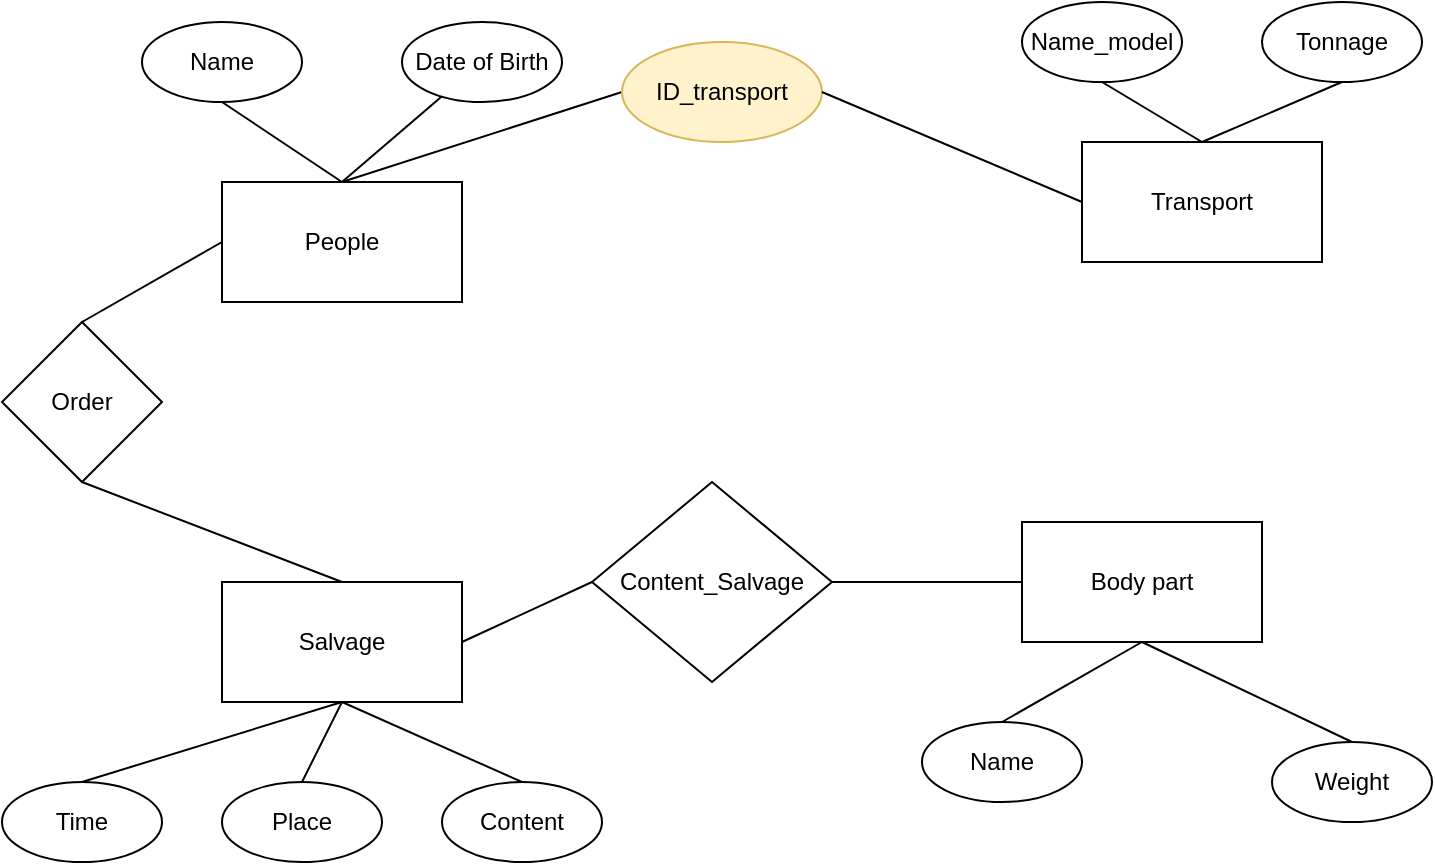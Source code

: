 <mxfile version="20.4.0" type="github">
  <diagram id="_ZWaxzBOlsLwsD3KHRWm" name="Page-1">
    <mxGraphModel dx="1422" dy="798" grid="1" gridSize="10" guides="1" tooltips="1" connect="1" arrows="1" fold="1" page="1" pageScale="1" pageWidth="850" pageHeight="1100" math="0" shadow="0">
      <root>
        <mxCell id="0" />
        <mxCell id="1" parent="0" />
        <mxCell id="pfXwxEPZTydBmNVGmDUg-1" value="People" style="rounded=0;whiteSpace=wrap;html=1;" parent="1" vertex="1">
          <mxGeometry x="200" y="180" width="120" height="60" as="geometry" />
        </mxCell>
        <mxCell id="pfXwxEPZTydBmNVGmDUg-2" value="Body part" style="rounded=0;whiteSpace=wrap;html=1;" parent="1" vertex="1">
          <mxGeometry x="600" y="350" width="120" height="60" as="geometry" />
        </mxCell>
        <mxCell id="pfXwxEPZTydBmNVGmDUg-3" value="Salvage" style="rounded=0;whiteSpace=wrap;html=1;" parent="1" vertex="1">
          <mxGeometry x="200" y="380" width="120" height="60" as="geometry" />
        </mxCell>
        <mxCell id="pfXwxEPZTydBmNVGmDUg-4" value="Transport" style="rounded=0;whiteSpace=wrap;html=1;" parent="1" vertex="1">
          <mxGeometry x="630" y="160" width="120" height="60" as="geometry" />
        </mxCell>
        <mxCell id="pfXwxEPZTydBmNVGmDUg-5" value="Name" style="ellipse;whiteSpace=wrap;html=1;" parent="1" vertex="1">
          <mxGeometry x="160" y="100" width="80" height="40" as="geometry" />
        </mxCell>
        <mxCell id="pfXwxEPZTydBmNVGmDUg-6" value="Date of Birth" style="ellipse;whiteSpace=wrap;html=1;" parent="1" vertex="1">
          <mxGeometry x="290" y="100" width="80" height="40" as="geometry" />
        </mxCell>
        <mxCell id="pfXwxEPZTydBmNVGmDUg-7" value="" style="endArrow=none;html=1;rounded=0;exitX=0.5;exitY=1;exitDx=0;exitDy=0;entryX=0.5;entryY=0;entryDx=0;entryDy=0;" parent="1" source="pfXwxEPZTydBmNVGmDUg-5" target="pfXwxEPZTydBmNVGmDUg-1" edge="1">
          <mxGeometry width="50" height="50" relative="1" as="geometry">
            <mxPoint x="400" y="440" as="sourcePoint" />
            <mxPoint x="450" y="390" as="targetPoint" />
          </mxGeometry>
        </mxCell>
        <mxCell id="pfXwxEPZTydBmNVGmDUg-8" value="" style="endArrow=none;html=1;rounded=0;exitX=0.5;exitY=0;exitDx=0;exitDy=0;" parent="1" source="pfXwxEPZTydBmNVGmDUg-1" target="pfXwxEPZTydBmNVGmDUg-6" edge="1">
          <mxGeometry width="50" height="50" relative="1" as="geometry">
            <mxPoint x="400" y="440" as="sourcePoint" />
            <mxPoint x="450" y="390" as="targetPoint" />
          </mxGeometry>
        </mxCell>
        <mxCell id="pfXwxEPZTydBmNVGmDUg-9" value="Name" style="ellipse;whiteSpace=wrap;html=1;" parent="1" vertex="1">
          <mxGeometry x="550" y="450" width="80" height="40" as="geometry" />
        </mxCell>
        <mxCell id="pfXwxEPZTydBmNVGmDUg-10" value="Weight" style="ellipse;whiteSpace=wrap;html=1;" parent="1" vertex="1">
          <mxGeometry x="725" y="460" width="80" height="40" as="geometry" />
        </mxCell>
        <mxCell id="pfXwxEPZTydBmNVGmDUg-11" value="" style="endArrow=none;html=1;rounded=0;exitX=0.5;exitY=0;exitDx=0;exitDy=0;entryX=0.5;entryY=1;entryDx=0;entryDy=0;" parent="1" source="pfXwxEPZTydBmNVGmDUg-9" target="pfXwxEPZTydBmNVGmDUg-2" edge="1">
          <mxGeometry width="50" height="50" relative="1" as="geometry">
            <mxPoint x="425" y="720" as="sourcePoint" />
            <mxPoint x="475" y="670" as="targetPoint" />
          </mxGeometry>
        </mxCell>
        <mxCell id="pfXwxEPZTydBmNVGmDUg-12" value="" style="endArrow=none;html=1;rounded=0;entryX=0.5;entryY=0;entryDx=0;entryDy=0;exitX=0.5;exitY=1;exitDx=0;exitDy=0;" parent="1" source="pfXwxEPZTydBmNVGmDUg-2" target="pfXwxEPZTydBmNVGmDUg-10" edge="1">
          <mxGeometry width="50" height="50" relative="1" as="geometry">
            <mxPoint x="425" y="720" as="sourcePoint" />
            <mxPoint x="475" y="670" as="targetPoint" />
          </mxGeometry>
        </mxCell>
        <mxCell id="pfXwxEPZTydBmNVGmDUg-14" value="Time" style="ellipse;whiteSpace=wrap;html=1;" parent="1" vertex="1">
          <mxGeometry x="90" y="480" width="80" height="40" as="geometry" />
        </mxCell>
        <mxCell id="pfXwxEPZTydBmNVGmDUg-15" value="Place" style="ellipse;whiteSpace=wrap;html=1;" parent="1" vertex="1">
          <mxGeometry x="200" y="480" width="80" height="40" as="geometry" />
        </mxCell>
        <mxCell id="pfXwxEPZTydBmNVGmDUg-16" value="Content" style="ellipse;whiteSpace=wrap;html=1;" parent="1" vertex="1">
          <mxGeometry x="310" y="480" width="80" height="40" as="geometry" />
        </mxCell>
        <mxCell id="pfXwxEPZTydBmNVGmDUg-17" value="" style="endArrow=none;html=1;rounded=0;exitX=0.5;exitY=1;exitDx=0;exitDy=0;entryX=0.5;entryY=0;entryDx=0;entryDy=0;" parent="1" source="pfXwxEPZTydBmNVGmDUg-3" target="pfXwxEPZTydBmNVGmDUg-16" edge="1">
          <mxGeometry width="50" height="50" relative="1" as="geometry">
            <mxPoint x="400" y="440" as="sourcePoint" />
            <mxPoint x="450" y="390" as="targetPoint" />
          </mxGeometry>
        </mxCell>
        <mxCell id="pfXwxEPZTydBmNVGmDUg-19" value="" style="endArrow=none;html=1;rounded=0;exitX=0.5;exitY=1;exitDx=0;exitDy=0;entryX=0.5;entryY=0;entryDx=0;entryDy=0;" parent="1" source="pfXwxEPZTydBmNVGmDUg-3" target="pfXwxEPZTydBmNVGmDUg-15" edge="1">
          <mxGeometry width="50" height="50" relative="1" as="geometry">
            <mxPoint x="270" y="450" as="sourcePoint" />
            <mxPoint x="360" y="490" as="targetPoint" />
          </mxGeometry>
        </mxCell>
        <mxCell id="pfXwxEPZTydBmNVGmDUg-20" value="" style="endArrow=none;html=1;rounded=0;exitX=0.5;exitY=1;exitDx=0;exitDy=0;entryX=0.5;entryY=0;entryDx=0;entryDy=0;" parent="1" source="pfXwxEPZTydBmNVGmDUg-3" target="pfXwxEPZTydBmNVGmDUg-14" edge="1">
          <mxGeometry width="50" height="50" relative="1" as="geometry">
            <mxPoint x="280" y="460" as="sourcePoint" />
            <mxPoint x="370" y="500" as="targetPoint" />
          </mxGeometry>
        </mxCell>
        <mxCell id="pfXwxEPZTydBmNVGmDUg-21" value="Name_model" style="ellipse;whiteSpace=wrap;html=1;" parent="1" vertex="1">
          <mxGeometry x="600" y="90" width="80" height="40" as="geometry" />
        </mxCell>
        <mxCell id="pfXwxEPZTydBmNVGmDUg-22" value="Tonnage" style="ellipse;whiteSpace=wrap;html=1;" parent="1" vertex="1">
          <mxGeometry x="720" y="90" width="80" height="40" as="geometry" />
        </mxCell>
        <mxCell id="pfXwxEPZTydBmNVGmDUg-23" value="" style="endArrow=none;html=1;rounded=0;exitX=0.5;exitY=1;exitDx=0;exitDy=0;entryX=0.5;entryY=0;entryDx=0;entryDy=0;" parent="1" source="pfXwxEPZTydBmNVGmDUg-21" target="pfXwxEPZTydBmNVGmDUg-4" edge="1">
          <mxGeometry width="50" height="50" relative="1" as="geometry">
            <mxPoint x="425" y="580" as="sourcePoint" />
            <mxPoint x="685" y="200" as="targetPoint" />
          </mxGeometry>
        </mxCell>
        <mxCell id="pfXwxEPZTydBmNVGmDUg-24" value="" style="endArrow=none;html=1;rounded=0;entryX=0.5;entryY=1;entryDx=0;entryDy=0;exitX=0.5;exitY=0;exitDx=0;exitDy=0;" parent="1" source="pfXwxEPZTydBmNVGmDUg-4" target="pfXwxEPZTydBmNVGmDUg-22" edge="1">
          <mxGeometry width="50" height="50" relative="1" as="geometry">
            <mxPoint x="675" y="320" as="sourcePoint" />
            <mxPoint x="475" y="530" as="targetPoint" />
          </mxGeometry>
        </mxCell>
        <mxCell id="pfXwxEPZTydBmNVGmDUg-30" value="Order" style="rhombus;whiteSpace=wrap;html=1;" parent="1" vertex="1">
          <mxGeometry x="90" y="250" width="80" height="80" as="geometry" />
        </mxCell>
        <mxCell id="pfXwxEPZTydBmNVGmDUg-31" value="" style="endArrow=none;html=1;rounded=0;exitX=0.5;exitY=1;exitDx=0;exitDy=0;entryX=0.5;entryY=0;entryDx=0;entryDy=0;" parent="1" source="pfXwxEPZTydBmNVGmDUg-30" target="pfXwxEPZTydBmNVGmDUg-3" edge="1">
          <mxGeometry width="50" height="50" relative="1" as="geometry">
            <mxPoint x="400" y="440" as="sourcePoint" />
            <mxPoint x="450" y="390" as="targetPoint" />
          </mxGeometry>
        </mxCell>
        <mxCell id="pfXwxEPZTydBmNVGmDUg-32" value="" style="endArrow=none;html=1;rounded=0;exitX=0.5;exitY=0;exitDx=0;exitDy=0;entryX=0;entryY=0.5;entryDx=0;entryDy=0;" parent="1" source="pfXwxEPZTydBmNVGmDUg-30" target="pfXwxEPZTydBmNVGmDUg-1" edge="1">
          <mxGeometry width="50" height="50" relative="1" as="geometry">
            <mxPoint x="400" y="440" as="sourcePoint" />
            <mxPoint x="110" y="310" as="targetPoint" />
          </mxGeometry>
        </mxCell>
        <mxCell id="pfXwxEPZTydBmNVGmDUg-33" value="Content_Salvage" style="rhombus;whiteSpace=wrap;html=1;" parent="1" vertex="1">
          <mxGeometry x="385" y="330" width="120" height="100" as="geometry" />
        </mxCell>
        <mxCell id="pfXwxEPZTydBmNVGmDUg-34" value="" style="endArrow=none;html=1;rounded=0;exitX=1;exitY=0.5;exitDx=0;exitDy=0;entryX=0;entryY=0.5;entryDx=0;entryDy=0;" parent="1" source="pfXwxEPZTydBmNVGmDUg-3" target="pfXwxEPZTydBmNVGmDUg-33" edge="1">
          <mxGeometry width="50" height="50" relative="1" as="geometry">
            <mxPoint x="400" y="440" as="sourcePoint" />
            <mxPoint x="450" y="390" as="targetPoint" />
          </mxGeometry>
        </mxCell>
        <mxCell id="pfXwxEPZTydBmNVGmDUg-35" value="" style="endArrow=none;html=1;rounded=0;entryX=1;entryY=0.5;entryDx=0;entryDy=0;exitX=0;exitY=0.5;exitDx=0;exitDy=0;" parent="1" source="pfXwxEPZTydBmNVGmDUg-2" target="pfXwxEPZTydBmNVGmDUg-33" edge="1">
          <mxGeometry width="50" height="50" relative="1" as="geometry">
            <mxPoint x="400" y="440" as="sourcePoint" />
            <mxPoint x="450" y="390" as="targetPoint" />
          </mxGeometry>
        </mxCell>
        <mxCell id="yyBRxV2-yoQEGYxYxc4q-1" value="" style="endArrow=none;html=1;rounded=0;exitX=0.5;exitY=0;exitDx=0;exitDy=0;entryX=0;entryY=0.5;entryDx=0;entryDy=0;" edge="1" parent="1" source="pfXwxEPZTydBmNVGmDUg-1" target="yyBRxV2-yoQEGYxYxc4q-2">
          <mxGeometry width="50" height="50" relative="1" as="geometry">
            <mxPoint x="400" y="440" as="sourcePoint" />
            <mxPoint x="410" y="150" as="targetPoint" />
          </mxGeometry>
        </mxCell>
        <mxCell id="yyBRxV2-yoQEGYxYxc4q-2" value="ID_transport" style="ellipse;whiteSpace=wrap;html=1;fillColor=#fff2cc;strokeColor=#d6b656;" vertex="1" parent="1">
          <mxGeometry x="400" y="110" width="100" height="50" as="geometry" />
        </mxCell>
        <mxCell id="yyBRxV2-yoQEGYxYxc4q-3" value="" style="endArrow=none;html=1;rounded=0;exitX=1;exitY=0.5;exitDx=0;exitDy=0;entryX=0;entryY=0.5;entryDx=0;entryDy=0;" edge="1" parent="1" source="yyBRxV2-yoQEGYxYxc4q-2" target="pfXwxEPZTydBmNVGmDUg-4">
          <mxGeometry width="50" height="50" relative="1" as="geometry">
            <mxPoint x="400" y="440" as="sourcePoint" />
            <mxPoint x="450" y="390" as="targetPoint" />
          </mxGeometry>
        </mxCell>
      </root>
    </mxGraphModel>
  </diagram>
</mxfile>
